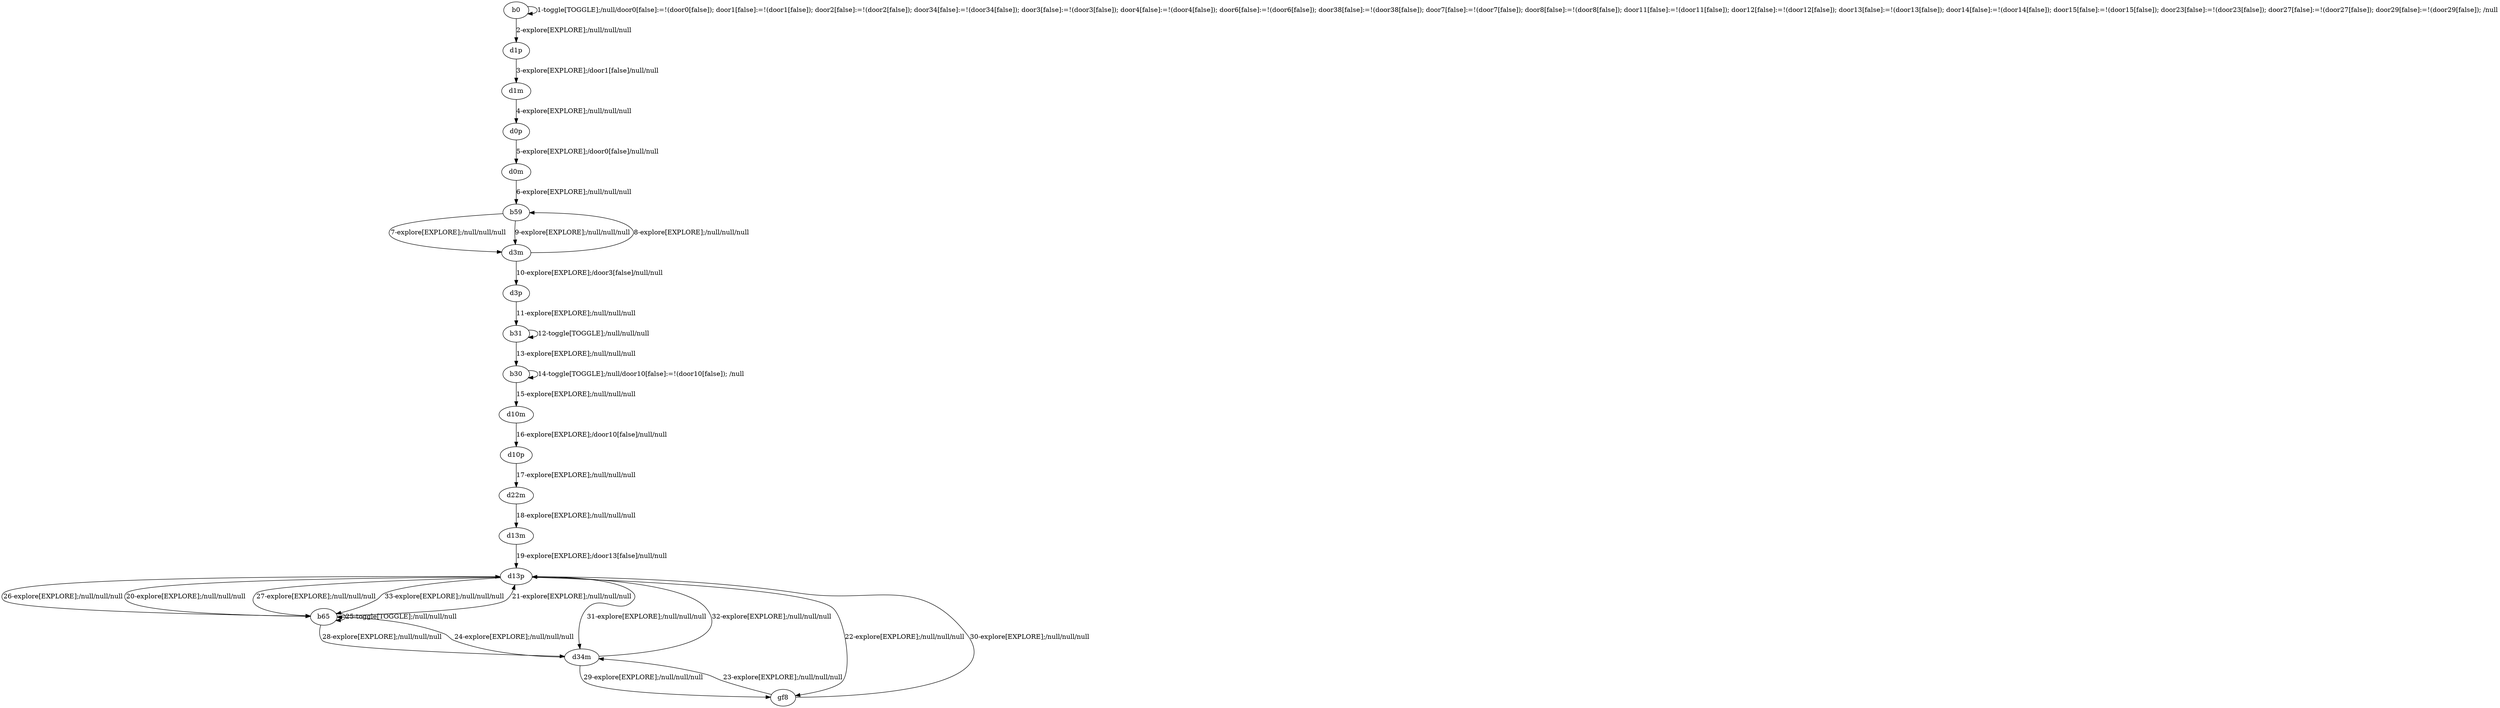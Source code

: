 # Total number of goals covered by this test: 12
# b65 --> b65
# d13m --> d13p
# d34m --> gf8
# b65 --> d34m
# d13p --> b65
# d13p --> d34m
# d13p --> gf8
# gf8 --> d13p
# d34m --> b65
# gf8 --> d34m
# b65 --> d13p
# d34m --> d13p

digraph g {
"b0" -> "b0" [label = "1-toggle[TOGGLE];/null/door0[false]:=!(door0[false]); door1[false]:=!(door1[false]); door2[false]:=!(door2[false]); door34[false]:=!(door34[false]); door3[false]:=!(door3[false]); door4[false]:=!(door4[false]); door6[false]:=!(door6[false]); door38[false]:=!(door38[false]); door7[false]:=!(door7[false]); door8[false]:=!(door8[false]); door11[false]:=!(door11[false]); door12[false]:=!(door12[false]); door13[false]:=!(door13[false]); door14[false]:=!(door14[false]); door15[false]:=!(door15[false]); door23[false]:=!(door23[false]); door27[false]:=!(door27[false]); door29[false]:=!(door29[false]); /null"];
"b0" -> "d1p" [label = "2-explore[EXPLORE];/null/null/null"];
"d1p" -> "d1m" [label = "3-explore[EXPLORE];/door1[false]/null/null"];
"d1m" -> "d0p" [label = "4-explore[EXPLORE];/null/null/null"];
"d0p" -> "d0m" [label = "5-explore[EXPLORE];/door0[false]/null/null"];
"d0m" -> "b59" [label = "6-explore[EXPLORE];/null/null/null"];
"b59" -> "d3m" [label = "7-explore[EXPLORE];/null/null/null"];
"d3m" -> "b59" [label = "8-explore[EXPLORE];/null/null/null"];
"b59" -> "d3m" [label = "9-explore[EXPLORE];/null/null/null"];
"d3m" -> "d3p" [label = "10-explore[EXPLORE];/door3[false]/null/null"];
"d3p" -> "b31" [label = "11-explore[EXPLORE];/null/null/null"];
"b31" -> "b31" [label = "12-toggle[TOGGLE];/null/null/null"];
"b31" -> "b30" [label = "13-explore[EXPLORE];/null/null/null"];
"b30" -> "b30" [label = "14-toggle[TOGGLE];/null/door10[false]:=!(door10[false]); /null"];
"b30" -> "d10m" [label = "15-explore[EXPLORE];/null/null/null"];
"d10m" -> "d10p" [label = "16-explore[EXPLORE];/door10[false]/null/null"];
"d10p" -> "d22m" [label = "17-explore[EXPLORE];/null/null/null"];
"d22m" -> "d13m" [label = "18-explore[EXPLORE];/null/null/null"];
"d13m" -> "d13p" [label = "19-explore[EXPLORE];/door13[false]/null/null"];
"d13p" -> "b65" [label = "20-explore[EXPLORE];/null/null/null"];
"b65" -> "d13p" [label = "21-explore[EXPLORE];/null/null/null"];
"d13p" -> "gf8" [label = "22-explore[EXPLORE];/null/null/null"];
"gf8" -> "d34m" [label = "23-explore[EXPLORE];/null/null/null"];
"d34m" -> "b65" [label = "24-explore[EXPLORE];/null/null/null"];
"b65" -> "b65" [label = "25-toggle[TOGGLE];/null/null/null"];
"b65" -> "d13p" [label = "26-explore[EXPLORE];/null/null/null"];
"d13p" -> "b65" [label = "27-explore[EXPLORE];/null/null/null"];
"b65" -> "d34m" [label = "28-explore[EXPLORE];/null/null/null"];
"d34m" -> "gf8" [label = "29-explore[EXPLORE];/null/null/null"];
"gf8" -> "d13p" [label = "30-explore[EXPLORE];/null/null/null"];
"d13p" -> "d34m" [label = "31-explore[EXPLORE];/null/null/null"];
"d34m" -> "d13p" [label = "32-explore[EXPLORE];/null/null/null"];
"d13p" -> "b65" [label = "33-explore[EXPLORE];/null/null/null"];
}